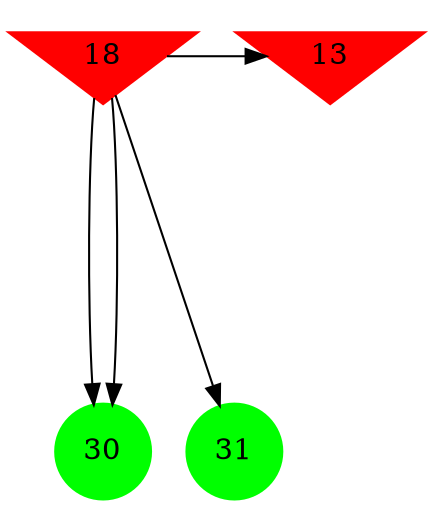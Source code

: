 digraph brain {
	ranksep=2.0;
	13 [shape=invtriangle,style=filled,color=red];
	18 [shape=invtriangle,style=filled,color=red];
	30 [shape=circle,style=filled,color=green];
	31 [shape=circle,style=filled,color=green];
	18	->	13;
	18	->	30;
	18	->	30;
	18	->	31;
	{ rank=same; 13; 18; }
	{ rank=same; }
	{ rank=same; 30; 31; }
}
